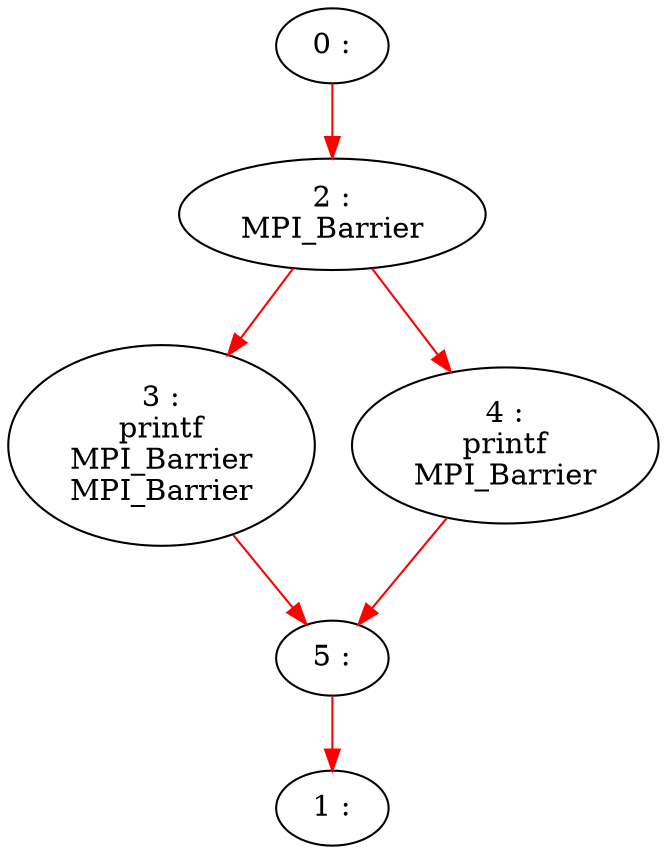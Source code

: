 Digraph G{
	N0 [label="0 :\n" shape=ellipse]
	N2 [label="2 :\nMPI_Barrier\n" shape=ellipse]
	N3 [label="3 :\nprintf\nMPI_Barrier\nMPI_Barrier\n" shape=ellipse]
	N4 [label="4 :\nprintf\nMPI_Barrier\n" shape=ellipse]
	N5 [label="5 :\n" shape=ellipse]
	N1 [label="1 :\n" shape=ellipse]
	N0 -> N2 [color=red]
	N2 -> N3 [color=red]
	N2 -> N4 [color=red]
	N3 -> N5 [color=red]
	N4 -> N5 [color=red]
	N5 -> N1 [color=red]
}
